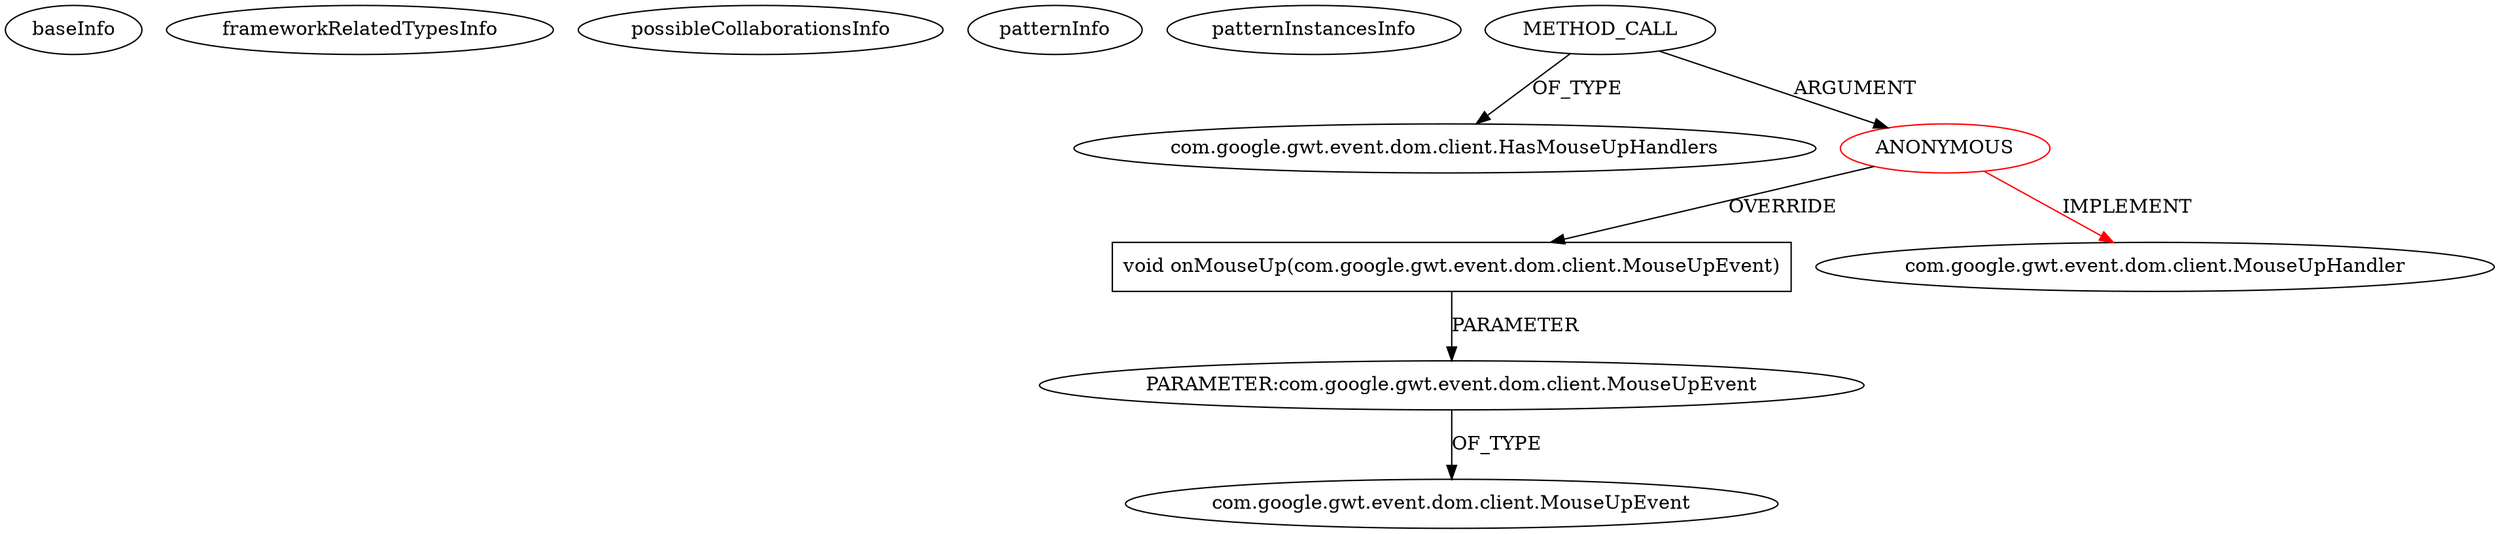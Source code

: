 digraph {
baseInfo[graphId=22,category="pattern",isAnonymous=true,possibleRelation=false]
frameworkRelatedTypesInfo[0="com.google.gwt.event.dom.client.MouseUpHandler"]
possibleCollaborationsInfo[]
patternInfo[frequency=2.0,patternRootClient=0]
patternInstancesInfo[0="Gregoor-automatonizer~/Gregoor-automatonizer/automatonizer-master/src/com/automatonizer/presenter/AutomatonPresenter.java~void bind()~164",1="ghillairet-gef-gwt~/ghillairet-gef-gwt/gef-gwt-master/src/main/java/org/eclipse/swt/widgets/Widget.java~void addListeners()~1373"]
2[label="METHOD_CALL",vertexType="OUTSIDE_CALL",isFrameworkType=false]
3[label="com.google.gwt.event.dom.client.HasMouseUpHandlers",vertexType="FRAMEWORK_INTERFACE_TYPE",isFrameworkType=false]
0[label="ANONYMOUS",vertexType="ROOT_ANONYMOUS_DECLARATION",isFrameworkType=false,color=red]
4[label="void onMouseUp(com.google.gwt.event.dom.client.MouseUpEvent)",vertexType="OVERRIDING_METHOD_DECLARATION",isFrameworkType=false,shape=box]
1[label="com.google.gwt.event.dom.client.MouseUpHandler",vertexType="FRAMEWORK_INTERFACE_TYPE",isFrameworkType=false]
5[label="PARAMETER:com.google.gwt.event.dom.client.MouseUpEvent",vertexType="PARAMETER_DECLARATION",isFrameworkType=false]
6[label="com.google.gwt.event.dom.client.MouseUpEvent",vertexType="FRAMEWORK_CLASS_TYPE",isFrameworkType=false]
0->1[label="IMPLEMENT",color=red]
2->0[label="ARGUMENT"]
5->6[label="OF_TYPE"]
2->3[label="OF_TYPE"]
0->4[label="OVERRIDE"]
4->5[label="PARAMETER"]
}
